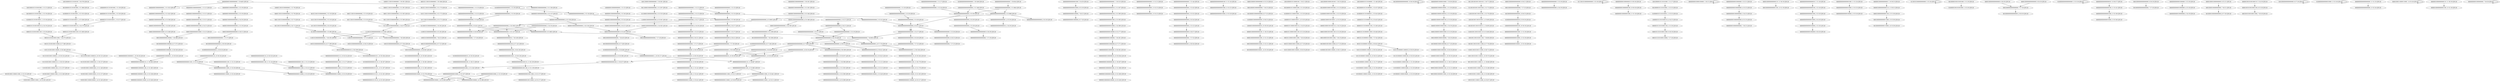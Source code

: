 digraph G {
    "00001011010010001100_6-25:360-LEN:20" -> "00010110100100011000_7-26:375-LEN:20";
    "00010000000000000000_7-27:27-LEN:20" -> "00100000000000000001_8-28:28-LEN:20";
    "00000000000000010000_6-25:19-LEN:20" -> "00000000000000100000_7-26:22-LEN:20";
    "01100001000000000000_3-22:253-LEN:20" -> "11000010000000000000_4-23:261-LEN:20";
    "00000000000000001001_9-28:126-LEN:20" -> "00000000000000010011_10-29:126-LEN:20";
    "00000000001000000010_10-29:264-LEN:20" -> "00000000010000000100_11-30:267-LEN:20";
    "00000000000000000000_7-27:25-LEN:20" -> "00000000000000000001_8-28:18-LEN:20";
    "00000000000000001100_11-30:170-LEN:20" -> "00000000000000011000_12-31:170-LEN:20";
    "00000000000000000000_6-26:41-LEN:20" -> "00000000000000000000_7-27:29-LEN:20";
    "00000000000000001000_4-23:293-LEN:20" -> "00000000000000010000_5-24:289-LEN:20";
    "10000000100000000000_1-21:22-LEN:20" -> "00000001000000000000_2-22:26-LEN:20";
    "00000000000000000000_12-32:22-LEN:20" -> "00000000000000000000_13-33:22-LEN:20";
    "00000000010000001100_12-31:362-LEN:20" -> "00000000100000011000_13-32:358-LEN:20";
    "10111001010000000000_4-23:172-LEN:20" -> "01110010100000000000_5-24:473-LEN:20";
    "00001000000000010000_5-25:22-LEN:20" -> "00010000000000100000_7-26:368-LEN:20";
    "00000000000000000000_6-26:57-LEN:20" -> "00000000000000000000_7-27:55-LEN:20";
    "00000000000000001000_12-32:22-LEN:20" -> "00000000000000010000_13-33:18-LEN:20";
    "00000000000000000000_2-22:23-LEN:20" -> "00000000000000000000_3-23:32-LEN:20";
    "00000000000000011000_12-32:20-LEN:20" -> "00000000000000110000_13-33:20-LEN:20";
    "00001000000000001000_12-31:22-LEN:20" -> "00010000000000010000_13-32:21-LEN:20";
    "00101100001000110000_8-27:19-LEN:20" -> "01011000010001100001_9-28:19-LEN:20";
    "00000100000000001000_4-24:22-LEN:20" -> "00001000000000010000_5-25:22-LEN:20";
    "10000010000100100011_4-23:23-LEN:20" -> "00000100001001000110_5-24:23-LEN:20";
    "00000000000000011000_12-32:22-LEN:20" -> "00000000000000110000_13-33:20-LEN:20";
    "00000000000000000000_5-25:26-LEN:20" -> "00000000000000000000_6-26:25-LEN:20";
    "00000000000000000010_7-26:149-LEN:20" -> "00000000000000000100_8-27:142-LEN:20";
    "00111001010000000000_3-23:19-LEN:20" -> "01110010100000000000_5-24:473-LEN:20";
    "00000001000000000010_2-22:21-LEN:20" -> "00000010000000000100_3-23:21-LEN:20";
    "00000000000000000000_4-23:993-LEN:20" -> "00000000000000000000_5-24:1002-LEN:20";
    "01000001011010000011_3-23:43-LEN:20" -> "10000010110100000110_4-24:43-LEN:20";
    "00100000000000000001_8-28:18-LEN:20" -> "00100000000000000001_8-28:18-LEN:20";
    "00000000000000000001_8-28:52-LEN:20" -> "00000000000000000010_9-29:41-LEN:20";
    "00010000000000000000_6-25:189-LEN:20" -> "00100000000000000000_7-26:188-LEN:20";
    "00000000010000010000_1-20:26-LEN:20" -> "00000000100000100001_2-21:20-LEN:20";
    "00000001000001000010_3-22:19-LEN:20" -> "00000010000010000100_4-23:18-LEN:20";
    "10100000000000010110_11-30:187-LEN:20" -> "01000000000000101101_12-31:187-LEN:20";
    "00000000000000000000_6-26:28-LEN:20" -> "00000000000000000000_7-27:25-LEN:20";
    "00001000001000000000_6-25:23-LEN:20" -> "00010000010000000000_7-26:25-LEN:20";
    "00010110100000110000_7-27:45-LEN:20" -> "00101101000001100001_8-28:45-LEN:20";
    "00001011010010001100_5-25:20-LEN:20" -> "00010110100100011000_7-26:375-LEN:20";
    "00000000000000001100_12-31:665-LEN:20" -> "00000000000000011000_13-32:641-LEN:20";
    "00000000000000001100_12-31:665-LEN:20" -> "00000000000000011000_13-33:21-LEN:20";
    "00000000000000000000_3-23:21-LEN:20" -> "00000000000000000000_4-24:21-LEN:20";
    "01100101001110001110_12-31:66-LEN:20" -> "11001010011100011100_13-32:66-LEN:20";
    "00000000000000000000_3-22:998-LEN:20" -> "00000000000000000000_4-23:993-LEN:20";
    "00000000000000000000_3-22:998-LEN:20" -> "00000000000000000000_4-24:18-LEN:20";
    "00000000000000000000_3-22:998-LEN:20" -> "00000000000000000001_4-23:20-LEN:20";
    "00000000000000100000_7-26:22-LEN:20" -> "00000000000001000000_8-27:18-LEN:20";
    "00000000000000011000_13-32:641-LEN:20" -> "00000000000000110000_14-33:619-LEN:20";
    "00000000000000011000_13-32:641-LEN:20" -> "00000000000000110001_14-33:21-LEN:20";
    "00000000000000000000_5-25:27-LEN:20" -> "00000000000000000000_6-26:28-LEN:20";
    "00001000000000010000_6-25:349-LEN:20" -> "00010000000000100000_7-26:368-LEN:20";
    "00010000000000000000_7-27:23-LEN:20" -> "00100000000000000001_8-28:23-LEN:20";
    "00000000000000011000_12-32:20-LEN:20" -> "00000000000000110000_13-33:18-LEN:20";
    "00100000101100001000_2-21:20-LEN:20" -> "01000001011000010001_3-22:20-LEN:20";
    "00000000000000000000_3-23:19-LEN:20" -> "00000000000000000000_4-24:19-LEN:20";
    "01000001011000010001_3-22:20-LEN:20" -> "10000010110000100011_4-23:20-LEN:20";
    "00100000000000000000_7-26:188-LEN:20" -> "01000000000000000000_8-27:184-LEN:20";
    "01110010100000000000_5-25:18-LEN:20" -> "01110010100000000000_5-25:18-LEN:20";
    "10110100000110000110_10-30:25-LEN:20" -> "01101000001100001100_11-31:27-LEN:20";
    "00000000000000011000_12-31:170-LEN:20" -> "00000000000000110000_13-32:165-LEN:20";
    "01000000000000000010_10-29:18-LEN:20" -> "10000000000000000100_11-30:21-LEN:20";
    "01010000000000001011_10-29:184-LEN:20" -> "10100000000000010110_11-30:187-LEN:20";
    "10000010000100000011_10-29:19-LEN:20" -> "00000100001000000110_11-30:21-LEN:20";
    "00000000001000000010_9-29:18-LEN:20" -> "00000000010000000100_10-30:18-LEN:20";
    "00000000000000000000_5-24:1002-LEN:20" -> "00000000000000000000_6-25:885-LEN:20";
    "00000000000000000000_5-24:1002-LEN:20" -> "00000000000000000001_6-25:147-LEN:20";
    "00000000000000000000_5-24:1002-LEN:20" -> "00000000000000000000_6-26:36-LEN:20";
    "00000000000000000000_5-25:37-LEN:20" -> "00000000000000000000_6-26:41-LEN:20";
    "00000000000000000000_4-24:21-LEN:20" -> "00000000000000000000_5-25:21-LEN:20";
    "10010000010110100100_1-20:376-LEN:20" -> "00100000101101001000_2-21:366-LEN:20";
    "00100100011000011000_13-32:25-LEN:20" -> "01001000110000110001_14-33:265-LEN:20";
    "00000000000000000100_10-30:42-LEN:20" -> "00000000000000001000_11-31:51-LEN:20";
    "00000100000000000000_4-24:22-LEN:20" -> "00001000000000000000_6-25:432-LEN:20";
    "00010110000100011000_7-26:18-LEN:20" -> "00101100001000110000_8-27:19-LEN:20";
    "11010000011000010000_12-32:20-LEN:20" -> "10100000110000100001_13-33:19-LEN:20";
    "10010000010110101000_1-21:27-LEN:20" -> "00100000101101010001_2-22:25-LEN:20";
    "00010000000000000000_7-26:433-LEN:20" -> "00100000000000000000_8-27:430-LEN:20";
    "10010011001010011100_7-26:68-LEN:20" -> "00100110010100111000_8-27:76-LEN:20";
    "10000010110000100011_4-23:20-LEN:20" -> "00000101100001000110_5-24:20-LEN:20";
    "00101110010100000000_2-21:173-LEN:20" -> "01011100101000000000_3-22:172-LEN:20";
    "10010010011001010011_4-23:69-LEN:20" -> "00100100110010100111_5-24:69-LEN:20";
    "00000000000000000000_3-23:29-LEN:20" -> "00000000000000000000_4-24:31-LEN:20";
    "00000000000000000000_6-26:19-LEN:20" -> "00000000000000000001_8-28:52-LEN:20";
    "00000000000000000000_6-26:19-LEN:20" -> "00000000000000000000_8-27:699-LEN:20";
    "00000000000000000000_6-26:19-LEN:20" -> "00000000000000000001_8-27:174-LEN:20";
    "00000000000000010000_12-32:20-LEN:20" -> "00000000000000100001_13-33:18-LEN:20";
    "00110000100000000000_2-21:267-LEN:20" -> "01100001000000000000_3-22:253-LEN:20";
    "00000010000010000100_4-23:18-LEN:20" -> "00000100000100001000_5-24:19-LEN:20";
    "01011010000011000011_9-29:24-LEN:20" -> "10110100000110000110_10-30:25-LEN:20";
    "00000000000000000000_2-22:42-LEN:20" -> "00000000000000000000_3-23:55-LEN:20";
    "00000000000000000000_2-22:22-LEN:20" -> "00000000000000000000_3-23:27-LEN:20";
    "00000000000000000110_10-30:24-LEN:20" -> "00000000000000001100_11-31:27-LEN:20";
    "00000000000000000000_4-24:31-LEN:20" -> "00000000000000000000_5-25:27-LEN:20";
    "00000000000000001100_11-31:22-LEN:20" -> "00000000000000011000_12-32:20-LEN:20";
    "00000100000000000100_11-30:23-LEN:20" -> "00001000000000001000_12-31:22-LEN:20";
    "00001000010010001100_6-25:20-LEN:20" -> "00010000100100011000_7-26:23-LEN:20";
    "00000000010000100000_1-20:21-LEN:20" -> "00000000010000100000_1-20:21-LEN:20";
    "01101000001100001100_11-31:27-LEN:20" -> "11010000011000011000_12-32:29-LEN:20";
    "00000001000000000000_3-23:19-LEN:20" -> "00000010000000000000_4-24:20-LEN:20";
    "00000000000000001000_5-24:20-LEN:20" -> "00000000000000010000_6-25:19-LEN:20";
    "01000000000000001000_12-31:382-LEN:20" -> "10000000000000010000_13-32:376-LEN:20";
    "00000000000000011000_12-32:22-LEN:20" -> "00000000000000110000_13-33:20-LEN:20";
    "00000000001000000000_5-24:22-LEN:20" -> "00000000010000000000_6-25:23-LEN:20";
    "00111001010000000000_4-23:290-LEN:20" -> "01110010100000000000_5-24:473-LEN:20";
    "00000000000000000000_1-21:23-LEN:20" -> "00000000000000000000_2-22:25-LEN:20";
    "00000000000000000000_8-27:699-LEN:20" -> "00000000000000000001_9-28:385-LEN:20";
    "00000000000000000000_8-27:699-LEN:20" -> "00000000000000000000_9-28:300-LEN:20";
    "00000000000000000000_11-30:298-LEN:20" -> "00000000000000000000_12-31:292-LEN:20";
    "00001000000000000110_11-30:19-LEN:20" -> "00010000000000001100_12-31:19-LEN:20";
    "00000000000010011000_13-32:127-LEN:20" -> "00000000000100110000_14-33:127-LEN:20";
    "00000000000000000100_8-27:142-LEN:20" -> "00000000000000001001_9-28:126-LEN:20";
    "00000000000000000000_6-25:885-LEN:20" -> "00000000000000000000_7-26:905-LEN:20";
    "10000000000000000000_2-22:20-LEN:20" -> "00000000000000000000_3-23:46-LEN:20";
    "00000000000000000000_1-21:27-LEN:20" -> "00000000000000000000_2-22:24-LEN:20";
    "00000000000000001100_11-31:25-LEN:20" -> "00000000000000011000_12-32:20-LEN:20";
    "00000000000000011000_12-32:41-LEN:20" -> "00000000000000110000_13-33:41-LEN:20";
    "00000000000000000000_11-31:21-LEN:20" -> "00000000000000000000_12-32:22-LEN:20";
    "00000000000000001000_3-23:18-LEN:20" -> "00000000000000010000_4-24:18-LEN:20";
    "00000000000000001000_11-31:24-LEN:20" -> "00000000000000010000_12-32:23-LEN:20";
    "10000000000000010000_13-32:376-LEN:20" -> "00000000000000100001_14-33:309-LEN:20";
    "10000000000000010000_13-32:376-LEN:20" -> "00000000000000100000_14-33:396-LEN:20";
    "00001000000000000000_5-24:190-LEN:20" -> "00010000000000000000_6-25:189-LEN:20";
    "00000001000000000010_3-22:342-LEN:20" -> "00000010000000000100_4-23:336-LEN:20";
    "00000000000000110000_13-32:165-LEN:20" -> "00000000000001100000_14-33:157-LEN:20";
    "00000000000000000000_7-27:29-LEN:20" -> "00000000000000000001_8-28:20-LEN:20";
    "00000000000000000000_4-24:31-LEN:20" -> "00000000000000000000_5-25:26-LEN:20";
    "00010000000000100000_7-26:368-LEN:20" -> "00100000000001000000_8-27:372-LEN:20";
    "10100000000000000100_11-30:361-LEN:20" -> "01000000000000001000_12-31:382-LEN:20";
    "00100000101101001000_2-21:366-LEN:20" -> "01000001011010010001_3-22:353-LEN:20";
    "10010100000000000010_8-27:199-LEN:20" -> "00101000000000000101_9-28:199-LEN:20";
    "11010010001100001000_12-31:140-LEN:20" -> "10100100011000010000_13-32:137-LEN:20";
    "11000101000000000000_6-25:26-LEN:20" -> "10001010000000000000_7-26:23-LEN:20";
    "00000000000000000001_8-28:18-LEN:20" -> "00000000000000000011_10-29:536-LEN:20";
    "00000000000000000001_8-28:18-LEN:20" -> "00000000000000000010_10-29:30-LEN:20";
    "00001000000000001100_12-31:30-LEN:20" -> "00010000000000011000_13-32:30-LEN:20";
    "01100101000000000000_5-25:24-LEN:20" -> "01100101000000000000_5-25:24-LEN:20";
    "00000000000000000110_10-30:18-LEN:20" -> "00000000000000001100_11-31:24-LEN:20";
    "01000001000000000001_9-28:25-LEN:20" -> "10000010000000000010_10-29:20-LEN:20";
    "00100000100101001000_2-21:20-LEN:20" -> "01000001001010010001_3-22:20-LEN:20";
    "01000000000000101101_12-31:187-LEN:20" -> "10000000000001011011_13-32:181-LEN:20";
    "01001001100101001110_6-25:66-LEN:20" -> "10010011001010011100_7-26:68-LEN:20";
    "00101100101000000000_2-22:19-LEN:20" -> "01011001010000000000_3-23:19-LEN:20";
    "10000000000100000011_10-29:350-LEN:20" -> "00000000001000000110_11-30:363-LEN:20";
    "00000000000000011000_12-32:25-LEN:20" -> "00000000000000110000_13-33:19-LEN:20";
    "10000010000000000010_10-29:20-LEN:20" -> "00000100000000000100_11-30:23-LEN:20";
    "00000000000000000001_9-28:385-LEN:20" -> "00000000000000000011_10-29:536-LEN:20";
    "00000000000000000001_9-28:385-LEN:20" -> "00000000000000000010_10-29:30-LEN:20";
    "00001000000000000000_6-26:20-LEN:20" -> "00010000000000000000_7-27:19-LEN:20";
    "10011001010011100011_10-29:70-LEN:20" -> "00110010100111000111_11-30:66-LEN:20";
    "10000000000000000001_9-28:180-LEN:20" -> "00000000000000000011_10-29:536-LEN:20";
    "10000000000000000001_9-28:180-LEN:20" -> "00000000000000000010_10-29:30-LEN:20";
    "01101000001100001000_11-31:20-LEN:20" -> "11010000011000010000_12-32:20-LEN:20";
    "00000000000000010000_13-32:337-LEN:20" -> "00000000000000100001_14-33:309-LEN:20";
    "00000000000000010000_13-32:337-LEN:20" -> "00000000000000100000_14-33:396-LEN:20";
    "00000000000000000000_5-25:29-LEN:20" -> "00000000000000000000_6-26:29-LEN:20";
    "00000000000000010000_5-24:289-LEN:20" -> "00000000000000100000_6-25:277-LEN:20";
    "01000000000010000001_9-28:356-LEN:20" -> "10000000000100000011_10-29:350-LEN:20";
    "01000000000000000010_9-29:18-LEN:20" -> "10000000000000000100_10-30:18-LEN:20";
    "00000000000000000000_4-24:31-LEN:20" -> "00000000000000000000_5-25:27-LEN:20";
    "00000000000000000110_10-30:36-LEN:20" -> "00000000000000001100_11-31:41-LEN:20";
    "00001011010100011000_6-26:18-LEN:20" -> "00010110101000110000_7-27:18-LEN:20";
    "00000100000000000000_5-25:19-LEN:20" -> "00001000000000000000_6-26:31-LEN:20";
    "10000010110101000110_4-24:22-LEN:20" -> "00000101101010001100_5-25:18-LEN:20";
    "00000000000000001100_11-31:23-LEN:20" -> "00000000000000011000_12-32:22-LEN:20";
    "00000000000000000000_5-25:27-LEN:20" -> "00000000000000000000_7-26:905-LEN:20";
    "00000000000000000100_3-22:290-LEN:20" -> "00000000000000001000_4-23:293-LEN:20";
    "10011000010000000000_1-20:281-LEN:20" -> "00110000100000000000_2-21:267-LEN:20";
    "00100000100000000000_8-27:25-LEN:20" -> "01000001000000000001_9-28:25-LEN:20";
    "01000000000000000000_12-32:18-LEN:20" -> "01000000000000000000_12-32:18-LEN:20";
    "00000000000000000000_3-23:30-LEN:20" -> "00000000000000000000_4-24:31-LEN:20";
    "00000000000000000000_5-25:52-LEN:20" -> "00000000000000000000_6-26:57-LEN:20";
    "00000000000000000000_1-20:654-LEN:20" -> "00000000000000000000_2-21:664-LEN:20";
    "00000100000100001000_5-24:19-LEN:20" -> "00001000001000010000_6-25:19-LEN:20";
    "11100101000000000000_6-25:461-LEN:20" -> "11001010000000000001_7-26:195-LEN:20";
    "11100101000000000000_6-25:461-LEN:20" -> "11001010000000000000_7-27:22-LEN:20";
    "11100101000000000000_6-25:461-LEN:20" -> "11001010000000000000_7-26:349-LEN:20";
    "00000000000000000000_2-21:664-LEN:20" -> "00000000000000000000_3-22:998-LEN:20";
    "00000000000000000000_2-21:664-LEN:20" -> "00000000000000000000_3-23:30-LEN:20";
    "00000100000000001000_5-24:340-LEN:20" -> "00001000000000010000_6-25:349-LEN:20";
    "01101001000110000100_11-30:137-LEN:20" -> "11010010001100001000_12-31:140-LEN:20";
    "00000000000000000010_1-21:18-LEN:20" -> "00000000000000000100_2-22:18-LEN:20";
    "01000000000000000000_1-21:20-LEN:20" -> "10000000000000000000_2-22:20-LEN:20";
    "00000000010000000100_11-30:267-LEN:20" -> "00000000100000001000_12-31:266-LEN:20";
    "10000000000001011011_13-32:181-LEN:20" -> "00000000000010110110_14-33:183-LEN:20";
    "00000000000000000010_9-29:41-LEN:20" -> "00000000000000000100_10-30:42-LEN:20";
    "10000000000000000010_10-29:298-LEN:20" -> "00000000000000000100_11-30:327-LEN:20";
    "00001011000010001100_6-25:18-LEN:20" -> "00010110000100011000_7-26:18-LEN:20";
    "01011010010001100001_9-28:346-LEN:20" -> "10110100100011000010_10-29:132-LEN:20";
    "01011010010001100001_9-28:346-LEN:20" -> "10110100100011000011_10-29:224-LEN:20";
    "00000000000000000000_2-22:25-LEN:20" -> "00000000000000000000_3-23:46-LEN:20";
    "01000000000000000001_9-28:406-LEN:20" -> "10000000000000000010_10-29:298-LEN:20";
    "01000000000000000001_9-28:406-LEN:20" -> "10000000000000000011_10-29:127-LEN:20";
    "00000000000000010000_12-32:19-LEN:20" -> "00000000000000100001_14-33:309-LEN:20";
    "00000000000000010000_12-32:19-LEN:20" -> "00000000000000100000_14-33:396-LEN:20";
    "00000000000000001100_11-31:27-LEN:20" -> "00000000000000011000_12-32:25-LEN:20";
    "00000100001000000110_11-30:21-LEN:20" -> "00001000010000001100_12-31:21-LEN:20";
    "00000000000000000000_5-25:21-LEN:20" -> "00000000000000000000_6-26:19-LEN:20";
    "01000000000000000011_9-29:18-LEN:20" -> "10000000000000000110_10-30:18-LEN:20";
    "00000000000000000011_10-29:536-LEN:20" -> "00000000000000000110_11-30:667-LEN:20";
    "00000000000100000000_4-23:22-LEN:20" -> "00000000001000000000_5-24:22-LEN:20";
    "00000100000000000110_11-30:31-LEN:20" -> "00001000000000001100_12-31:30-LEN:20";
    "10000100000000000000_5-24:262-LEN:20" -> "00001000000000000000_6-25:432-LEN:20";
    "00000000000000000011_9-29:19-LEN:20" -> "00000000000000000110_10-30:36-LEN:20";
    "00000000000000000000_10-29:297-LEN:20" -> "00000000000000000000_11-30:298-LEN:20";
    "00100001011010010001_2-22:19-LEN:20" -> "01000010110100100011_3-23:18-LEN:20";
    "10110100100011000010_10-29:132-LEN:20" -> "01101001000110000100_11-30:137-LEN:20";
    "00000010000000000000_4-24:20-LEN:20" -> "00000100000000000000_5-25:19-LEN:20";
    "00000010110100100011_3-23:27-LEN:20" -> "00000101101001000110_5-24:370-LEN:20";
    "00000000000000000000_6-26:25-LEN:20" -> "00000000000000000000_7-27:23-LEN:20";
    "00000000000001000000_7-26:281-LEN:20" -> "00000000000010000000_8-27:271-LEN:20";
    "00000101100001000110_5-24:20-LEN:20" -> "00001011000010001100_6-25:18-LEN:20";
    "00000000000000000110_10-29:164-LEN:20" -> "00000000000000001100_11-30:170-LEN:20";
    "00000000000000011000_12-32:22-LEN:20" -> "00000000000000110000_13-33:19-LEN:20";
    "00010000010000100000_7-26:19-LEN:20" -> "00100000100001000000_8-27:18-LEN:20";
    "00000000000000000000_3-23:46-LEN:20" -> "00000000000000000000_4-24:45-LEN:20";
    "00000000000000000000_4-24:26-LEN:20" -> "00000000000000000000_5-25:25-LEN:20";
    "00000001000000000000_2-22:26-LEN:20" -> "00000010000000000000_3-23:24-LEN:20";
    "00000010000000000100_4-23:336-LEN:20" -> "00000100000000001000_5-24:340-LEN:20";
    "10001010000000000000_7-26:23-LEN:20" -> "00010100000000000000_8-27:22-LEN:20";
    "00000100000000000000_4-23:186-LEN:20" -> "00001000000000000000_5-24:190-LEN:20";
    "00000000000000000100_11-31:41-LEN:20" -> "00000000000000001000_12-32:39-LEN:20";
    "11001010000000000001_7-26:195-LEN:20" -> "10010100000000000010_8-27:199-LEN:20";
    "10000000000000000000_2-21:348-LEN:20" -> "00000000000000000000_3-22:998-LEN:20";
    "10000000000000000000_2-21:348-LEN:20" -> "00000000000000000000_3-23:30-LEN:20";
    "00000000000000000000_3-23:32-LEN:20" -> "00000000000000000000_4-24:31-LEN:20";
    "00000010000000000011_10-29:25-LEN:20" -> "00000100000000000110_11-30:31-LEN:20";
    "01011010000011000010_9-29:20-LEN:20" -> "10110100000110000100_10-30:20-LEN:20";
    "00000000000000000000_2-22:24-LEN:20" -> "00000000000000000000_3-23:30-LEN:20";
    "00110010010011001010_1-20:71-LEN:20" -> "01100100100110010100_2-21:72-LEN:20";
    "00000000100000000001_2-21:352-LEN:20" -> "00000001000000000010_3-22:342-LEN:20";
    "11001001001100101001_3-22:70-LEN:20" -> "10010010011001010011_4-23:69-LEN:20";
    "00000000000000000000_4-24:54-LEN:20" -> "00000000000000000000_5-25:52-LEN:20";
    "00000000000000000000_1-21:20-LEN:20" -> "00000000000000000000_2-22:20-LEN:20";
    "10000000000000000000_2-22:18-LEN:20" -> "00000000000000000000_3-23:38-LEN:20";
    "10000000101101001000_1-21:29-LEN:20" -> "00000001011010010001_2-22:26-LEN:20";
    "00101101000001100001_8-28:45-LEN:20" -> "01011010000011000011_9-29:24-LEN:20";
    "00101101000001100001_8-28:45-LEN:20" -> "01011010000011000010_9-29:20-LEN:20";
    "00000000010000000100_10-30:18-LEN:20" -> "00000000100000001000_11-31:18-LEN:20";
    "00000000000100000001_9-28:265-LEN:20" -> "00000000001000000010_10-29:264-LEN:20";
    "01000001011010010001_3-22:353-LEN:20" -> "10000010110100100011_4-23:349-LEN:20";
    "00000000000000100110_11-30:129-LEN:20" -> "00000000000001001100_12-31:129-LEN:20";
    "00000000000000000000_12-31:292-LEN:20" -> "00000000000000000000_13-32:290-LEN:20";
    "00000000000000000000_3-23:55-LEN:20" -> "00000000000000000000_4-24:54-LEN:20";
    "00010000000000000000_6-26:18-LEN:20" -> "00100000000000000000_7-27:18-LEN:20";
    "00100001001000110000_8-27:23-LEN:20" -> "01000010010001100001_9-28:21-LEN:20";
    "00000000000000000000_2-22:20-LEN:20" -> "00000000000000000000_3-23:29-LEN:20";
    "00000000000000000000_4-24:45-LEN:20" -> "00000000000000000000_6-25:885-LEN:20";
    "00000000000000000000_4-24:45-LEN:20" -> "00000000000000000001_6-25:147-LEN:20";
    "00000000000000000000_4-24:45-LEN:20" -> "00000000000000000000_6-26:36-LEN:20";
    "00000000000000000001_8-27:174-LEN:20" -> "00000000000000000011_9-28:164-LEN:20";
    "00000000000001000000_3-22:20-LEN:20" -> "00000000000010000000_4-23:18-LEN:20";
    "00000000000000000000_7-27:55-LEN:20" -> "00000000000000000001_8-28:34-LEN:20";
    "00010000100000000000_7-26:21-LEN:20" -> "00100001000000000000_8-27:20-LEN:20";
    "00000000000000000001_6-25:147-LEN:20" -> "00000000000000000010_7-26:149-LEN:20";
    "00100000100001000000_8-27:18-LEN:20" -> "01000001000010000001_9-28:18-LEN:20";
    "00110010100000000000_4-24:75-LEN:20" -> "01100101000000000000_5-25:99-LEN:20";
    "00000000000000001100_11-31:24-LEN:20" -> "00000000000000011000_12-32:22-LEN:20";
    "00011100101000000000_3-22:292-LEN:20" -> "00111001010000000000_4-23:290-LEN:20";
    "00000000000000000000_4-24:21-LEN:20" -> "00000000000000000000_5-25:19-LEN:20";
    "10000110010100000000_1-21:76-LEN:20" -> "00001100101000000000_2-22:78-LEN:20";
    "01001100101001110001_9-28:75-LEN:20" -> "10011001010011100011_10-29:70-LEN:20";
    "01100010100000000000_5-24:26-LEN:20" -> "11000101000000000000_6-25:26-LEN:20";
    "10010000010110100000_1-21:48-LEN:20" -> "00100000101101000001_2-22:47-LEN:20";
    "00000000000000100000_5-25:18-LEN:20" -> "00000000000001000000_6-26:18-LEN:20";
    "00000000000000000000_3-23:38-LEN:20" -> "00000000000000000000_4-24:37-LEN:20";
    "00000000000100000011_10-29:18-LEN:20" -> "00000000001000000110_11-30:363-LEN:20";
    "00010000010000000000_7-26:25-LEN:20" -> "00100000100000000000_8-27:25-LEN:20";
    "10100100011000010000_13-32:137-LEN:20" -> "01001000110000100001_14-33:140-LEN:20";
    "00001001010010001100_6-25:18-LEN:20" -> "00010010100100011000_7-26:18-LEN:20";
    "00000000000000000000_1-21:21-LEN:20" -> "00000000000000000000_2-22:23-LEN:20";
    "00000000000000000000_7-26:905-LEN:20" -> "00000000000000000001_8-28:52-LEN:20";
    "00000000000000000000_7-26:905-LEN:20" -> "00000000000000000000_8-27:699-LEN:20";
    "00000000000000000000_7-26:905-LEN:20" -> "00000000000000000001_8-27:174-LEN:20";
    "00000000000000001100_11-31:23-LEN:20" -> "00000000000000011000_12-32:22-LEN:20";
    "11001010000000000000_7-27:22-LEN:20" -> "10010100000000000001_8-28:23-LEN:20";
    "01100101000000000000_5-25:99-LEN:20" -> "11001010000000000001_7-26:195-LEN:20";
    "01100101000000000000_5-25:99-LEN:20" -> "11001010000000000000_7-27:22-LEN:20";
    "01100101000000000000_5-25:99-LEN:20" -> "11001010000000000000_7-26:349-LEN:20";
    "00010000000000011000_13-32:30-LEN:20" -> "00100000000000110000_14-33:28-LEN:20";
    "00000000000000000010_2-21:307-LEN:20" -> "00000000000000000100_3-22:290-LEN:20";
    "00000000000000000000_1-21:44-LEN:20" -> "00000000000000000000_2-22:42-LEN:20";
    "00010000100100011000_7-26:23-LEN:20" -> "00100001001000110000_8-27:23-LEN:20";
    "00000101101000001100_5-25:49-LEN:20" -> "00001011010000011000_6-26:48-LEN:20";
    "00100000000000000001_8-28:28-LEN:20" -> "01000000000000000011_9-29:18-LEN:20";
    "00000010000000000000_4-23:136-LEN:20" -> "00000100000000000000_5-24:158-LEN:20";
    "00101101001000110000_8-27:360-LEN:20" -> "01011010010001100001_9-28:346-LEN:20";
    "00001000001000010000_6-25:19-LEN:20" -> "00010000010000100000_7-26:19-LEN:20";
    "00100110010100111000_8-27:76-LEN:20" -> "01001100101001110001_9-28:75-LEN:20";
    "00000000000000000000_5-25:25-LEN:20" -> "00000000000000000000_6-26:31-LEN:20";
    "00100000100001001000_2-21:25-LEN:20" -> "01000001000010010001_3-22:25-LEN:20";
    "00010100000000000000_8-27:22-LEN:20" -> "00101000000000000001_9-28:362-LEN:20";
    "11010010001100001100_12-31:237-LEN:20" -> "10100100011000011000_13-32:249-LEN:20";
    "00000000000001001100_12-31:129-LEN:20" -> "00000000000010011000_13-32:127-LEN:20";
    "00100000101101010001_2-22:25-LEN:20" -> "01000001011010100011_3-23:25-LEN:20";
    "00100100110010100111_5-24:69-LEN:20" -> "01001001100101001110_6-25:66-LEN:20";
    "00101000000000000001_9-28:362-LEN:20" -> "01010000000000000010_10-29:363-LEN:20";
    "10010000000000000000_8-27:18-LEN:20" -> "10010000000000000000_8-27:18-LEN:20";
    "10010000101101001000_1-21:21-LEN:20" -> "00100001011010010001_2-22:19-LEN:20";
    "00000000000000001100_11-31:41-LEN:20" -> "00000000000000011000_12-32:41-LEN:20";
    "00000000000000010000_12-32:23-LEN:20" -> "00000000000000100000_13-33:18-LEN:20";
    "00000000000000000000_9-28:300-LEN:20" -> "00000000000000000000_10-29:297-LEN:20";
    "00000000000000000001_4-23:20-LEN:20" -> "00000000000000000010_5-24:20-LEN:20";
    "01000001011010100011_3-23:25-LEN:20" -> "10000010110101000110_4-24:22-LEN:20";
    "00000000000000000000_13-32:290-LEN:20" -> "00000000000000000000_14-33:289-LEN:20";
    "11010000011000011000_12-32:29-LEN:20" -> "10100000110000110001_13-33:33-LEN:20";
    "00000000000000000000_6-26:29-LEN:20" -> "00000000000000000000_7-27:19-LEN:20";
    "01000010110100100011_3-23:18-LEN:20" -> "10000101101001000110_4-24:19-LEN:20";
    "00000000000010000000_4-23:18-LEN:20" -> "00000000000100000000_5-24:19-LEN:20";
    "10110100000110000100_10-30:20-LEN:20" -> "01101000001100001000_11-31:20-LEN:20";
    "00000010000000000000_3-22:184-LEN:20" -> "00000100000000000000_4-23:186-LEN:20";
    "00000000100000001000_12-31:266-LEN:20" -> "00000001000000010000_13-32:260-LEN:20";
    "00000000000000000000_4-24:37-LEN:20" -> "00000000000000000000_5-25:37-LEN:20";
    "00000000100000011000_13-32:358-LEN:20" -> "00000001000000110000_14-33:340-LEN:20";
    "00000000000000000000_3-23:21-LEN:20" -> "00000000000000000000_4-24:21-LEN:20";
    "10000010110100000110_4-24:43-LEN:20" -> "00000101101000001100_5-25:49-LEN:20";
    "10100100011000011000_13-32:249-LEN:20" -> "01001000110000110001_14-33:265-LEN:20";
    "00100000000000000001_8-28:23-LEN:20" -> "01000000000000000010_9-29:18-LEN:20";
    "01000000000000010000_12-32:18-LEN:20" -> "01000000000000010000_12-32:18-LEN:20";
    "10000000000000000110_10-30:18-LEN:20" -> "00000000000000001100_11-31:25-LEN:20";
    "00000000000000000000_3-23:27-LEN:20" -> "00000000000000000000_5-24:1002-LEN:20";
    "01000001000010000001_9-28:18-LEN:20" -> "10000010000100000011_10-29:19-LEN:20";
    "00100000000001000000_8-27:372-LEN:20" -> "01000000000010000001_9-28:356-LEN:20";
    "01011100101000000000_3-22:172-LEN:20" -> "10111001010000000000_4-23:172-LEN:20";
    "00000000000000000000_1-21:21-LEN:20" -> "00000000000000000000_2-22:22-LEN:20";
    "00010000000000000000_7-27:19-LEN:20" -> "00100000000000000001_8-28:19-LEN:20";
    "01000000000000000000_8-27:184-LEN:20" -> "10000000000000000001_9-28:180-LEN:20";
    "00000000000000000100_11-31:24-LEN:20" -> "00000000000000001000_12-32:22-LEN:20";
    "11001010011100011100_13-32:66-LEN:20" -> "10010100111000111000_14-33:67-LEN:20";
    "00000000000000000100_11-30:327-LEN:20" -> "00000000000000001000_12-31:342-LEN:20";
    "01000000000000000000_1-21:20-LEN:20" -> "10000000000000000000_2-22:18-LEN:20";
    "00000000000000001000_12-32:39-LEN:20" -> "00000000000000010000_13-33:36-LEN:20";
    "00101000000000000101_9-28:199-LEN:20" -> "01010000000000001011_10-29:184-LEN:20";
    "00010111001010000000_1-20:168-LEN:20" -> "00101110010100000000_2-21:173-LEN:20";
    "00010000000000010000_13-32:21-LEN:20" -> "00100000000000100001_14-33:19-LEN:20";
    "00000000000000000001_1-20:313-LEN:20" -> "00000000000000000010_2-21:307-LEN:20";
    "00000000000000000000_2-22:23-LEN:20" -> "00000000000000000000_3-23:38-LEN:20";
    "00100000101101000001_2-22:47-LEN:20" -> "01000001011010000011_3-23:43-LEN:20";
    "00000000000000000000_11-31:23-LEN:20" -> "00000000000000000000_12-32:24-LEN:20";
    "00000000000000000000_7-27:27-LEN:20" -> "00000000000000000001_8-28:20-LEN:20";
    "00010110100100011000_7-26:375-LEN:20" -> "00101101001000110000_8-27:360-LEN:20";
    "10010100000000000000_8-27:354-LEN:20" -> "00101000000000000001_9-28:362-LEN:20";
    "00000000000000001000_11-31:51-LEN:20" -> "00000000000000010000_12-32:52-LEN:20";
    "00000000000000010000_12-32:52-LEN:20" -> "00000000000000100000_13-33:40-LEN:20";
    "10000000000000000011_10-29:127-LEN:20" -> "00000000000000000110_11-30:667-LEN:20";
    "00000001000000010000_13-32:260-LEN:20" -> "00000010000000100000_14-33:240-LEN:20";
    "00001100101000000000_2-22:78-LEN:20" -> "00011001010000000000_3-23:73-LEN:20";
    "00000001000000000000_3-22:137-LEN:20" -> "00000010000000000000_4-23:136-LEN:20";
    "00000000000000000010_10-29:30-LEN:20" -> "00000000000000000100_11-30:327-LEN:20";
    "00000000000000000110_11-30:667-LEN:20" -> "00000000000000001100_12-31:665-LEN:20";
    "01011001010000000000_3-23:19-LEN:20" -> "10110010100000000000_4-24:19-LEN:20";
    "00110010100111000111_11-30:66-LEN:20" -> "01100101001110001110_12-31:66-LEN:20";
    "01101001000110000110_11-30:232-LEN:20" -> "11010010001100001100_12-31:237-LEN:20";
    "00000000010000000000_1-20:483-LEN:20" -> "00000000100000000001_2-21:352-LEN:20";
    "00000000010000000000_1-20:483-LEN:20" -> "00000000100000000000_2-21:136-LEN:20";
    "00000000010000000000_1-20:483-LEN:20" -> "00000000100000000000_2-22:19-LEN:20";
    "00000000000000001000_11-31:20-LEN:20" -> "00000000000000010000_12-32:20-LEN:20";
    "00000000000000000001_8-28:20-LEN:20" -> "00000000000000000011_9-29:19-LEN:20";
    "00000100000000000000_5-24:158-LEN:20" -> "00001000000000000000_6-25:432-LEN:20";
    "00000000000000100000_6-25:277-LEN:20" -> "00000000000001000000_7-26:281-LEN:20";
    "00000000000010000000_8-27:271-LEN:20" -> "00000000000100000001_9-28:265-LEN:20";
    "00000010000000000000_3-23:24-LEN:20" -> "00000100000000000000_4-24:22-LEN:20";
    "10000101101001000110_4-24:19-LEN:20" -> "00001011010010001100_5-25:20-LEN:20";
    "00001000010000000000_6-25:21-LEN:20" -> "00010000100000000000_7-26:21-LEN:20";
    "01010000000000000010_10-29:363-LEN:20" -> "10100000000000000100_11-30:361-LEN:20";
    "11000010000000000000_4-23:261-LEN:20" -> "10000100000000000000_5-24:262-LEN:20";
    "10110100100011000011_10-29:224-LEN:20" -> "01101001000110000110_11-30:232-LEN:20";
    "00001000000000000000_6-25:432-LEN:20" -> "00010000000000000000_7-26:433-LEN:20";
    "00001000000000000000_6-25:432-LEN:20" -> "00010000000000000000_7-27:18-LEN:20";
    "10000010110100100011_4-23:349-LEN:20" -> "00000101101001000110_5-24:370-LEN:20";
    "00000000000000010011_10-29:126-LEN:20" -> "00000000000000100110_11-30:129-LEN:20";
    "01000001000010010001_3-22:25-LEN:20" -> "10000010000100100011_4-23:23-LEN:20";
    "00000100101001000110_5-24:19-LEN:20" -> "00001001010010001100_6-25:18-LEN:20";
    "10010000010000100100_1-20:23-LEN:20" -> "00100000100001001000_2-21:25-LEN:20";
    "00100000000000000000_8-27:430-LEN:20" -> "01000000000000000001_9-28:406-LEN:20";
    "00000000000000000010_10-30:27-LEN:20" -> "00000000000000000100_11-31:41-LEN:20";
    "01110010100000000000_5-24:473-LEN:20" -> "11100101000000000000_6-25:461-LEN:20";
    "00000001000000000000_2-21:181-LEN:20" -> "00000010000000000000_3-22:184-LEN:20";
    "10000000000000000100_10-30:18-LEN:20" -> "00000000000000001000_11-31:20-LEN:20";
    "10010000010110000100_1-20:21-LEN:20" -> "00100000101100001000_2-21:20-LEN:20";
    "00000000000000000000_3-23:27-LEN:20" -> "00000000000000000000_4-24:26-LEN:20";
    "00001000000000000000_6-26:19-LEN:20" -> "00010000000000000000_7-27:19-LEN:20";
    "00000000100000100001_2-21:20-LEN:20" -> "00000001000001000010_3-22:19-LEN:20";
    "00000000010000000000_6-25:23-LEN:20" -> "00000000100000000000_7-26:22-LEN:20";
    "11001010000000000000_7-26:349-LEN:20" -> "10010100000000000000_8-27:354-LEN:20";
    "00000001011010010001_2-22:26-LEN:20" -> "00000010110100100011_3-23:27-LEN:20";
    "01000000000000000000_1-20:349-LEN:20" -> "10000000000000000000_2-21:348-LEN:20";
    "00001000000000000000_6-26:21-LEN:20" -> "00010000000000000000_7-27:23-LEN:20";
    "01100100100110010100_2-21:72-LEN:20" -> "11001001001100101001_3-22:70-LEN:20";
    "00001000010000001100_12-31:21-LEN:20" -> "00010000100000011000_13-32:18-LEN:20";
    "00001000110000110001_14-33:18-LEN:20" -> "00001000110000110001_14-33:18-LEN:20";
    "00000000100000000000_2-21:136-LEN:20" -> "00000001000000000000_3-22:137-LEN:20";
    "00011001010000000000_3-23:73-LEN:20" -> "00110010100000000000_4-24:75-LEN:20";
    "00000100001001000110_5-24:23-LEN:20" -> "00001000010010001100_6-25:20-LEN:20";
    "00000000000000000000_5-25:19-LEN:20" -> "00000000000000000000_6-26:19-LEN:20";
    "00000000000010000000_3-22:21-LEN:20" -> "00000000000100000000_4-23:22-LEN:20";
    "00000000000000000000_4-24:29-LEN:20" -> "00000000000000000000_5-25:29-LEN:20";
    "00001011010000011000_6-26:48-LEN:20" -> "00010110100000110000_7-27:45-LEN:20";
    "00000000000000010000_4-24:18-LEN:20" -> "00000000000000100000_5-25:18-LEN:20";
    "00000000000000001000_12-31:342-LEN:20" -> "00000000000000010000_13-32:337-LEN:20";
    "10000000000000000000_5-24:18-LEN:20" -> "00000000000000000000_6-25:885-LEN:20";
    "10000000000000000000_5-24:18-LEN:20" -> "00000000000000000001_6-25:147-LEN:20";
    "10000000000000000000_5-24:18-LEN:20" -> "00000000000000000000_6-26:36-LEN:20";
    "00000101101001000110_5-24:370-LEN:20" -> "00001011010010001100_6-25:360-LEN:20";
    "00000101101010001100_5-25:18-LEN:20" -> "00001011010100011000_6-26:18-LEN:20";
    "00000010000000000110_11-30:19-LEN:20" -> "00000100000000001100_12-31:18-LEN:20";
    "10000000000000000100_11-30:21-LEN:20" -> "00000000000000001000_12-31:342-LEN:20";
    "00000000000000000100_2-22:18-LEN:20" -> "00000000000000001000_3-23:18-LEN:20";
    "00001110010100000000_2-21:291-LEN:20" -> "00011100101000000000_3-22:292-LEN:20";
    "00000000001000000000_7-26:18-LEN:20" -> "00000000001000000000_7-26:18-LEN:20";
    "00000000000000000011_9-28:164-LEN:20" -> "00000000000000000110_10-29:164-LEN:20";
    "00000000000000000000_6-26:36-LEN:20" -> "00000000000000000000_7-27:26-LEN:20";
    "10110010100000000000_4-24:19-LEN:20" -> "01100101000000000000_5-25:99-LEN:20";
    "00000000100000000000_2-22:19-LEN:20" -> "00000001000000000000_3-23:19-LEN:20";
    "00000000100000000000_1-20:181-LEN:20" -> "00000001000000000000_2-21:181-LEN:20";
    "00011100101000000000_2-22:19-LEN:20" -> "00111001010000000000_3-23:19-LEN:20";
    "00000000000000000000_3-23:30-LEN:20" -> "00000000000000000000_4-24:29-LEN:20";
    "00000000100000000001_1-21:21-LEN:20" -> "00000001000000000010_2-22:21-LEN:20";
    "10000111001010000000_1-20:291-LEN:20" -> "00001110010100000000_2-21:291-LEN:20";
    "00000000001000000110_11-30:363-LEN:20" -> "00000000010000001100_12-31:362-LEN:20";
    "00000000000000000000_1-21:22-LEN:20" -> "00000000000000000000_2-22:23-LEN:20";
    "00000000000000000000_6-26:31-LEN:20" -> "00000000000000000000_7-27:27-LEN:20";
    "00000010000000000100_3-23:21-LEN:20" -> "00000100000000001000_4-24:22-LEN:20";
    "00001000000000000000_6-26:31-LEN:20" -> "00010000000000000000_7-27:27-LEN:20";
}
